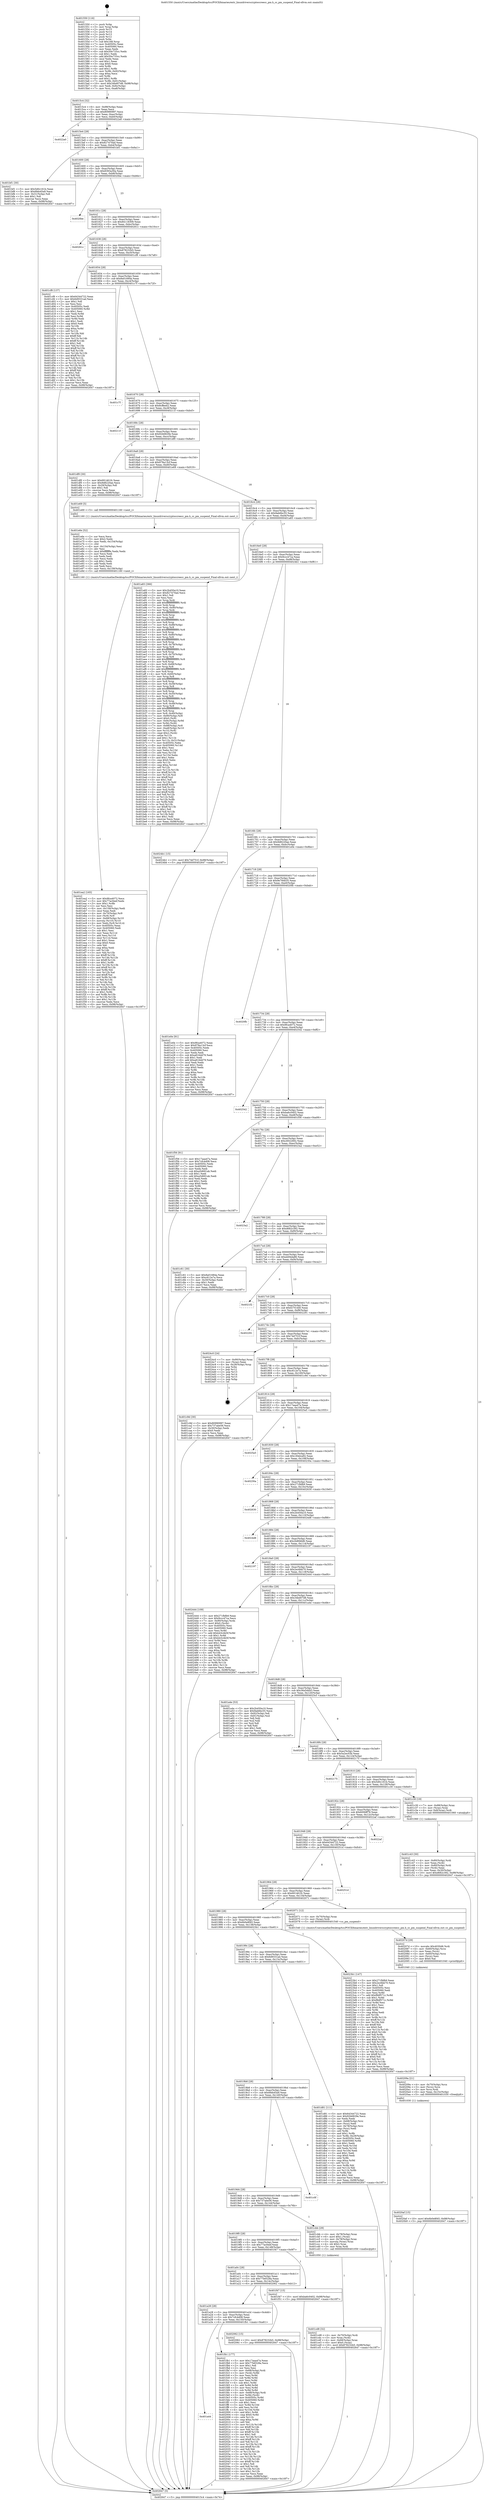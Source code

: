 digraph "0x401550" {
  label = "0x401550 (/mnt/c/Users/mathe/Desktop/tcc/POCII/binaries/extr_linuxdriverscryptoccreecc_pm.h_cc_pm_suspend_Final-ollvm.out::main(0))"
  labelloc = "t"
  node[shape=record]

  Entry [label="",width=0.3,height=0.3,shape=circle,fillcolor=black,style=filled]
  "0x4015c4" [label="{
     0x4015c4 [32]\l
     | [instrs]\l
     &nbsp;&nbsp;0x4015c4 \<+6\>: mov -0x98(%rbp),%eax\l
     &nbsp;&nbsp;0x4015ca \<+2\>: mov %eax,%ecx\l
     &nbsp;&nbsp;0x4015cc \<+6\>: sub $0x80990997,%ecx\l
     &nbsp;&nbsp;0x4015d2 \<+6\>: mov %eax,-0xac(%rbp)\l
     &nbsp;&nbsp;0x4015d8 \<+6\>: mov %ecx,-0xb0(%rbp)\l
     &nbsp;&nbsp;0x4015de \<+6\>: je 00000000004022a0 \<main+0xd50\>\l
  }"]
  "0x4022a0" [label="{
     0x4022a0\l
  }", style=dashed]
  "0x4015e4" [label="{
     0x4015e4 [28]\l
     | [instrs]\l
     &nbsp;&nbsp;0x4015e4 \<+5\>: jmp 00000000004015e9 \<main+0x99\>\l
     &nbsp;&nbsp;0x4015e9 \<+6\>: mov -0xac(%rbp),%eax\l
     &nbsp;&nbsp;0x4015ef \<+5\>: sub $0x827470ad,%eax\l
     &nbsp;&nbsp;0x4015f4 \<+6\>: mov %eax,-0xb4(%rbp)\l
     &nbsp;&nbsp;0x4015fa \<+6\>: je 0000000000401bf1 \<main+0x6a1\>\l
  }"]
  Exit [label="",width=0.3,height=0.3,shape=circle,fillcolor=black,style=filled,peripheries=2]
  "0x401bf1" [label="{
     0x401bf1 [30]\l
     | [instrs]\l
     &nbsp;&nbsp;0x401bf1 \<+5\>: mov $0x5d0c161b,%eax\l
     &nbsp;&nbsp;0x401bf6 \<+5\>: mov $0x6feb45a9,%ecx\l
     &nbsp;&nbsp;0x401bfb \<+3\>: mov -0x31(%rbp),%dl\l
     &nbsp;&nbsp;0x401bfe \<+3\>: test $0x1,%dl\l
     &nbsp;&nbsp;0x401c01 \<+3\>: cmovne %ecx,%eax\l
     &nbsp;&nbsp;0x401c04 \<+6\>: mov %eax,-0x98(%rbp)\l
     &nbsp;&nbsp;0x401c0a \<+5\>: jmp 0000000000402647 \<main+0x10f7\>\l
  }"]
  "0x401600" [label="{
     0x401600 [28]\l
     | [instrs]\l
     &nbsp;&nbsp;0x401600 \<+5\>: jmp 0000000000401605 \<main+0xb5\>\l
     &nbsp;&nbsp;0x401605 \<+6\>: mov -0xac(%rbp),%eax\l
     &nbsp;&nbsp;0x40160b \<+5\>: sub $0x8393a30a,%eax\l
     &nbsp;&nbsp;0x401610 \<+6\>: mov %eax,-0xb8(%rbp)\l
     &nbsp;&nbsp;0x401616 \<+6\>: je 00000000004020be \<main+0xb6e\>\l
  }"]
  "0x4020af" [label="{
     0x4020af [15]\l
     | [instrs]\l
     &nbsp;&nbsp;0x4020af \<+10\>: movl $0x6b0e8f45,-0x98(%rbp)\l
     &nbsp;&nbsp;0x4020b9 \<+5\>: jmp 0000000000402647 \<main+0x10f7\>\l
  }"]
  "0x4020be" [label="{
     0x4020be\l
  }", style=dashed]
  "0x40161c" [label="{
     0x40161c [28]\l
     | [instrs]\l
     &nbsp;&nbsp;0x40161c \<+5\>: jmp 0000000000401621 \<main+0xd1\>\l
     &nbsp;&nbsp;0x401621 \<+6\>: mov -0xac(%rbp),%eax\l
     &nbsp;&nbsp;0x401627 \<+5\>: sub $0x84118309,%eax\l
     &nbsp;&nbsp;0x40162c \<+6\>: mov %eax,-0xbc(%rbp)\l
     &nbsp;&nbsp;0x401632 \<+6\>: je 000000000040261c \<main+0x10cc\>\l
  }"]
  "0x40209a" [label="{
     0x40209a [21]\l
     | [instrs]\l
     &nbsp;&nbsp;0x40209a \<+4\>: mov -0x70(%rbp),%rcx\l
     &nbsp;&nbsp;0x40209e \<+3\>: mov (%rcx),%rcx\l
     &nbsp;&nbsp;0x4020a1 \<+3\>: mov %rcx,%rdi\l
     &nbsp;&nbsp;0x4020a4 \<+6\>: mov %eax,-0x15c(%rbp)\l
     &nbsp;&nbsp;0x4020aa \<+5\>: call 0000000000401030 \<free@plt\>\l
     | [calls]\l
     &nbsp;&nbsp;0x401030 \{1\} (unknown)\l
  }"]
  "0x40261c" [label="{
     0x40261c\l
  }", style=dashed]
  "0x401638" [label="{
     0x401638 [28]\l
     | [instrs]\l
     &nbsp;&nbsp;0x401638 \<+5\>: jmp 000000000040163d \<main+0xed\>\l
     &nbsp;&nbsp;0x40163d \<+6\>: mov -0xac(%rbp),%eax\l
     &nbsp;&nbsp;0x401643 \<+5\>: sub $0x878232b5,%eax\l
     &nbsp;&nbsp;0x401648 \<+6\>: mov %eax,-0xc0(%rbp)\l
     &nbsp;&nbsp;0x40164e \<+6\>: je 0000000000401cf8 \<main+0x7a8\>\l
  }"]
  "0x40207d" [label="{
     0x40207d [29]\l
     | [instrs]\l
     &nbsp;&nbsp;0x40207d \<+10\>: movabs $0x4030d6,%rdi\l
     &nbsp;&nbsp;0x402087 \<+4\>: mov -0x60(%rbp),%rcx\l
     &nbsp;&nbsp;0x40208b \<+2\>: mov %eax,(%rcx)\l
     &nbsp;&nbsp;0x40208d \<+4\>: mov -0x60(%rbp),%rcx\l
     &nbsp;&nbsp;0x402091 \<+2\>: mov (%rcx),%esi\l
     &nbsp;&nbsp;0x402093 \<+2\>: mov $0x0,%al\l
     &nbsp;&nbsp;0x402095 \<+5\>: call 0000000000401040 \<printf@plt\>\l
     | [calls]\l
     &nbsp;&nbsp;0x401040 \{1\} (unknown)\l
  }"]
  "0x401cf8" [label="{
     0x401cf8 [137]\l
     | [instrs]\l
     &nbsp;&nbsp;0x401cf8 \<+5\>: mov $0x64344722,%eax\l
     &nbsp;&nbsp;0x401cfd \<+5\>: mov $0x6d9331ad,%ecx\l
     &nbsp;&nbsp;0x401d02 \<+2\>: mov $0x1,%dl\l
     &nbsp;&nbsp;0x401d04 \<+2\>: xor %esi,%esi\l
     &nbsp;&nbsp;0x401d06 \<+7\>: mov 0x40505c,%edi\l
     &nbsp;&nbsp;0x401d0d \<+8\>: mov 0x405060,%r8d\l
     &nbsp;&nbsp;0x401d15 \<+3\>: sub $0x1,%esi\l
     &nbsp;&nbsp;0x401d18 \<+3\>: mov %edi,%r9d\l
     &nbsp;&nbsp;0x401d1b \<+3\>: add %esi,%r9d\l
     &nbsp;&nbsp;0x401d1e \<+4\>: imul %r9d,%edi\l
     &nbsp;&nbsp;0x401d22 \<+3\>: and $0x1,%edi\l
     &nbsp;&nbsp;0x401d25 \<+3\>: cmp $0x0,%edi\l
     &nbsp;&nbsp;0x401d28 \<+4\>: sete %r10b\l
     &nbsp;&nbsp;0x401d2c \<+4\>: cmp $0xa,%r8d\l
     &nbsp;&nbsp;0x401d30 \<+4\>: setl %r11b\l
     &nbsp;&nbsp;0x401d34 \<+3\>: mov %r10b,%bl\l
     &nbsp;&nbsp;0x401d37 \<+3\>: xor $0xff,%bl\l
     &nbsp;&nbsp;0x401d3a \<+3\>: mov %r11b,%r14b\l
     &nbsp;&nbsp;0x401d3d \<+4\>: xor $0xff,%r14b\l
     &nbsp;&nbsp;0x401d41 \<+3\>: xor $0x1,%dl\l
     &nbsp;&nbsp;0x401d44 \<+3\>: mov %bl,%r15b\l
     &nbsp;&nbsp;0x401d47 \<+4\>: and $0xff,%r15b\l
     &nbsp;&nbsp;0x401d4b \<+3\>: and %dl,%r10b\l
     &nbsp;&nbsp;0x401d4e \<+3\>: mov %r14b,%r12b\l
     &nbsp;&nbsp;0x401d51 \<+4\>: and $0xff,%r12b\l
     &nbsp;&nbsp;0x401d55 \<+3\>: and %dl,%r11b\l
     &nbsp;&nbsp;0x401d58 \<+3\>: or %r10b,%r15b\l
     &nbsp;&nbsp;0x401d5b \<+3\>: or %r11b,%r12b\l
     &nbsp;&nbsp;0x401d5e \<+3\>: xor %r12b,%r15b\l
     &nbsp;&nbsp;0x401d61 \<+3\>: or %r14b,%bl\l
     &nbsp;&nbsp;0x401d64 \<+3\>: xor $0xff,%bl\l
     &nbsp;&nbsp;0x401d67 \<+3\>: or $0x1,%dl\l
     &nbsp;&nbsp;0x401d6a \<+2\>: and %dl,%bl\l
     &nbsp;&nbsp;0x401d6c \<+3\>: or %bl,%r15b\l
     &nbsp;&nbsp;0x401d6f \<+4\>: test $0x1,%r15b\l
     &nbsp;&nbsp;0x401d73 \<+3\>: cmovne %ecx,%eax\l
     &nbsp;&nbsp;0x401d76 \<+6\>: mov %eax,-0x98(%rbp)\l
     &nbsp;&nbsp;0x401d7c \<+5\>: jmp 0000000000402647 \<main+0x10f7\>\l
  }"]
  "0x401654" [label="{
     0x401654 [28]\l
     | [instrs]\l
     &nbsp;&nbsp;0x401654 \<+5\>: jmp 0000000000401659 \<main+0x109\>\l
     &nbsp;&nbsp;0x401659 \<+6\>: mov -0xac(%rbp),%eax\l
     &nbsp;&nbsp;0x40165f \<+5\>: sub $0x8a01684a,%eax\l
     &nbsp;&nbsp;0x401664 \<+6\>: mov %eax,-0xc4(%rbp)\l
     &nbsp;&nbsp;0x40166a \<+6\>: je 0000000000401c7f \<main+0x72f\>\l
  }"]
  "0x401a44" [label="{
     0x401a44\l
  }", style=dashed]
  "0x401c7f" [label="{
     0x401c7f\l
  }", style=dashed]
  "0x401670" [label="{
     0x401670 [28]\l
     | [instrs]\l
     &nbsp;&nbsp;0x401670 \<+5\>: jmp 0000000000401675 \<main+0x125\>\l
     &nbsp;&nbsp;0x401675 \<+6\>: mov -0xac(%rbp),%eax\l
     &nbsp;&nbsp;0x40167b \<+5\>: sub $0x8cffeeb2,%eax\l
     &nbsp;&nbsp;0x401680 \<+6\>: mov %eax,-0xc8(%rbp)\l
     &nbsp;&nbsp;0x401686 \<+6\>: je 000000000040211f \<main+0xbcf\>\l
  }"]
  "0x401fb1" [label="{
     0x401fb1 [177]\l
     | [instrs]\l
     &nbsp;&nbsp;0x401fb1 \<+5\>: mov $0x17aaa47a,%eax\l
     &nbsp;&nbsp;0x401fb6 \<+5\>: mov $0x77b6528a,%ecx\l
     &nbsp;&nbsp;0x401fbb \<+2\>: mov $0x1,%dl\l
     &nbsp;&nbsp;0x401fbd \<+2\>: xor %esi,%esi\l
     &nbsp;&nbsp;0x401fbf \<+4\>: mov -0x68(%rbp),%rdi\l
     &nbsp;&nbsp;0x401fc3 \<+3\>: mov (%rdi),%r8d\l
     &nbsp;&nbsp;0x401fc6 \<+3\>: mov %esi,%r9d\l
     &nbsp;&nbsp;0x401fc9 \<+3\>: sub %r8d,%r9d\l
     &nbsp;&nbsp;0x401fcc \<+3\>: mov %esi,%r8d\l
     &nbsp;&nbsp;0x401fcf \<+4\>: sub $0x1,%r8d\l
     &nbsp;&nbsp;0x401fd3 \<+3\>: add %r8d,%r9d\l
     &nbsp;&nbsp;0x401fd6 \<+3\>: mov %esi,%r8d\l
     &nbsp;&nbsp;0x401fd9 \<+3\>: sub %r9d,%r8d\l
     &nbsp;&nbsp;0x401fdc \<+4\>: mov -0x68(%rbp),%rdi\l
     &nbsp;&nbsp;0x401fe0 \<+3\>: mov %r8d,(%rdi)\l
     &nbsp;&nbsp;0x401fe3 \<+8\>: mov 0x40505c,%r8d\l
     &nbsp;&nbsp;0x401feb \<+8\>: mov 0x405060,%r9d\l
     &nbsp;&nbsp;0x401ff3 \<+3\>: sub $0x1,%esi\l
     &nbsp;&nbsp;0x401ff6 \<+3\>: mov %r8d,%r10d\l
     &nbsp;&nbsp;0x401ff9 \<+3\>: add %esi,%r10d\l
     &nbsp;&nbsp;0x401ffc \<+4\>: imul %r10d,%r8d\l
     &nbsp;&nbsp;0x402000 \<+4\>: and $0x1,%r8d\l
     &nbsp;&nbsp;0x402004 \<+4\>: cmp $0x0,%r8d\l
     &nbsp;&nbsp;0x402008 \<+4\>: sete %r11b\l
     &nbsp;&nbsp;0x40200c \<+4\>: cmp $0xa,%r9d\l
     &nbsp;&nbsp;0x402010 \<+3\>: setl %bl\l
     &nbsp;&nbsp;0x402013 \<+3\>: mov %r11b,%r14b\l
     &nbsp;&nbsp;0x402016 \<+4\>: xor $0xff,%r14b\l
     &nbsp;&nbsp;0x40201a \<+3\>: mov %bl,%r15b\l
     &nbsp;&nbsp;0x40201d \<+4\>: xor $0xff,%r15b\l
     &nbsp;&nbsp;0x402021 \<+3\>: xor $0x1,%dl\l
     &nbsp;&nbsp;0x402024 \<+3\>: mov %r14b,%r12b\l
     &nbsp;&nbsp;0x402027 \<+4\>: and $0xff,%r12b\l
     &nbsp;&nbsp;0x40202b \<+3\>: and %dl,%r11b\l
     &nbsp;&nbsp;0x40202e \<+3\>: mov %r15b,%r13b\l
     &nbsp;&nbsp;0x402031 \<+4\>: and $0xff,%r13b\l
     &nbsp;&nbsp;0x402035 \<+2\>: and %dl,%bl\l
     &nbsp;&nbsp;0x402037 \<+3\>: or %r11b,%r12b\l
     &nbsp;&nbsp;0x40203a \<+3\>: or %bl,%r13b\l
     &nbsp;&nbsp;0x40203d \<+3\>: xor %r13b,%r12b\l
     &nbsp;&nbsp;0x402040 \<+3\>: or %r15b,%r14b\l
     &nbsp;&nbsp;0x402043 \<+4\>: xor $0xff,%r14b\l
     &nbsp;&nbsp;0x402047 \<+3\>: or $0x1,%dl\l
     &nbsp;&nbsp;0x40204a \<+3\>: and %dl,%r14b\l
     &nbsp;&nbsp;0x40204d \<+3\>: or %r14b,%r12b\l
     &nbsp;&nbsp;0x402050 \<+4\>: test $0x1,%r12b\l
     &nbsp;&nbsp;0x402054 \<+3\>: cmovne %ecx,%eax\l
     &nbsp;&nbsp;0x402057 \<+6\>: mov %eax,-0x98(%rbp)\l
     &nbsp;&nbsp;0x40205d \<+5\>: jmp 0000000000402647 \<main+0x10f7\>\l
  }"]
  "0x40211f" [label="{
     0x40211f\l
  }", style=dashed]
  "0x40168c" [label="{
     0x40168c [28]\l
     | [instrs]\l
     &nbsp;&nbsp;0x40168c \<+5\>: jmp 0000000000401691 \<main+0x141\>\l
     &nbsp;&nbsp;0x401691 \<+6\>: mov -0xac(%rbp),%eax\l
     &nbsp;&nbsp;0x401697 \<+5\>: sub $0x92b6829e,%eax\l
     &nbsp;&nbsp;0x40169c \<+6\>: mov %eax,-0xcc(%rbp)\l
     &nbsp;&nbsp;0x4016a2 \<+6\>: je 0000000000401df0 \<main+0x8a0\>\l
  }"]
  "0x401a28" [label="{
     0x401a28 [28]\l
     | [instrs]\l
     &nbsp;&nbsp;0x401a28 \<+5\>: jmp 0000000000401a2d \<main+0x4dd\>\l
     &nbsp;&nbsp;0x401a2d \<+6\>: mov -0xac(%rbp),%eax\l
     &nbsp;&nbsp;0x401a33 \<+5\>: sub $0x7cfc4d08,%eax\l
     &nbsp;&nbsp;0x401a38 \<+6\>: mov %eax,-0x150(%rbp)\l
     &nbsp;&nbsp;0x401a3e \<+6\>: je 0000000000401fb1 \<main+0xa61\>\l
  }"]
  "0x401df0" [label="{
     0x401df0 [30]\l
     | [instrs]\l
     &nbsp;&nbsp;0x401df0 \<+5\>: mov $0x691461fc,%eax\l
     &nbsp;&nbsp;0x401df5 \<+5\>: mov $0x9d8220ae,%ecx\l
     &nbsp;&nbsp;0x401dfa \<+3\>: mov -0x29(%rbp),%dl\l
     &nbsp;&nbsp;0x401dfd \<+3\>: test $0x1,%dl\l
     &nbsp;&nbsp;0x401e00 \<+3\>: cmovne %ecx,%eax\l
     &nbsp;&nbsp;0x401e03 \<+6\>: mov %eax,-0x98(%rbp)\l
     &nbsp;&nbsp;0x401e09 \<+5\>: jmp 0000000000402647 \<main+0x10f7\>\l
  }"]
  "0x4016a8" [label="{
     0x4016a8 [28]\l
     | [instrs]\l
     &nbsp;&nbsp;0x4016a8 \<+5\>: jmp 00000000004016ad \<main+0x15d\>\l
     &nbsp;&nbsp;0x4016ad \<+6\>: mov -0xac(%rbp),%eax\l
     &nbsp;&nbsp;0x4016b3 \<+5\>: sub $0x978a13cf,%eax\l
     &nbsp;&nbsp;0x4016b8 \<+6\>: mov %eax,-0xd0(%rbp)\l
     &nbsp;&nbsp;0x4016be \<+6\>: je 0000000000401e69 \<main+0x919\>\l
  }"]
  "0x402062" [label="{
     0x402062 [15]\l
     | [instrs]\l
     &nbsp;&nbsp;0x402062 \<+10\>: movl $0x878232b5,-0x98(%rbp)\l
     &nbsp;&nbsp;0x40206c \<+5\>: jmp 0000000000402647 \<main+0x10f7\>\l
  }"]
  "0x401e69" [label="{
     0x401e69 [5]\l
     | [instrs]\l
     &nbsp;&nbsp;0x401e69 \<+5\>: call 0000000000401160 \<next_i\>\l
     | [calls]\l
     &nbsp;&nbsp;0x401160 \{1\} (/mnt/c/Users/mathe/Desktop/tcc/POCII/binaries/extr_linuxdriverscryptoccreecc_pm.h_cc_pm_suspend_Final-ollvm.out::next_i)\l
  }"]
  "0x4016c4" [label="{
     0x4016c4 [28]\l
     | [instrs]\l
     &nbsp;&nbsp;0x4016c4 \<+5\>: jmp 00000000004016c9 \<main+0x179\>\l
     &nbsp;&nbsp;0x4016c9 \<+6\>: mov -0xac(%rbp),%eax\l
     &nbsp;&nbsp;0x4016cf \<+5\>: sub $0x9ab6bc55,%eax\l
     &nbsp;&nbsp;0x4016d4 \<+6\>: mov %eax,-0xd4(%rbp)\l
     &nbsp;&nbsp;0x4016da \<+6\>: je 0000000000401a83 \<main+0x533\>\l
  }"]
  "0x401a0c" [label="{
     0x401a0c [28]\l
     | [instrs]\l
     &nbsp;&nbsp;0x401a0c \<+5\>: jmp 0000000000401a11 \<main+0x4c1\>\l
     &nbsp;&nbsp;0x401a11 \<+6\>: mov -0xac(%rbp),%eax\l
     &nbsp;&nbsp;0x401a17 \<+5\>: sub $0x77b6528a,%eax\l
     &nbsp;&nbsp;0x401a1c \<+6\>: mov %eax,-0x14c(%rbp)\l
     &nbsp;&nbsp;0x401a22 \<+6\>: je 0000000000402062 \<main+0xb12\>\l
  }"]
  "0x401a83" [label="{
     0x401a83 [366]\l
     | [instrs]\l
     &nbsp;&nbsp;0x401a83 \<+5\>: mov $0x2b450a10,%eax\l
     &nbsp;&nbsp;0x401a88 \<+5\>: mov $0x827470ad,%ecx\l
     &nbsp;&nbsp;0x401a8d \<+2\>: mov $0x1,%dl\l
     &nbsp;&nbsp;0x401a8f \<+2\>: xor %esi,%esi\l
     &nbsp;&nbsp;0x401a91 \<+3\>: mov %rsp,%rdi\l
     &nbsp;&nbsp;0x401a94 \<+4\>: add $0xfffffffffffffff0,%rdi\l
     &nbsp;&nbsp;0x401a98 \<+3\>: mov %rdi,%rsp\l
     &nbsp;&nbsp;0x401a9b \<+7\>: mov %rdi,-0x90(%rbp)\l
     &nbsp;&nbsp;0x401aa2 \<+3\>: mov %rsp,%rdi\l
     &nbsp;&nbsp;0x401aa5 \<+4\>: add $0xfffffffffffffff0,%rdi\l
     &nbsp;&nbsp;0x401aa9 \<+3\>: mov %rdi,%rsp\l
     &nbsp;&nbsp;0x401aac \<+3\>: mov %rsp,%r8\l
     &nbsp;&nbsp;0x401aaf \<+4\>: add $0xfffffffffffffff0,%r8\l
     &nbsp;&nbsp;0x401ab3 \<+3\>: mov %r8,%rsp\l
     &nbsp;&nbsp;0x401ab6 \<+7\>: mov %r8,-0x88(%rbp)\l
     &nbsp;&nbsp;0x401abd \<+3\>: mov %rsp,%r8\l
     &nbsp;&nbsp;0x401ac0 \<+4\>: add $0xfffffffffffffff0,%r8\l
     &nbsp;&nbsp;0x401ac4 \<+3\>: mov %r8,%rsp\l
     &nbsp;&nbsp;0x401ac7 \<+4\>: mov %r8,-0x80(%rbp)\l
     &nbsp;&nbsp;0x401acb \<+3\>: mov %rsp,%r8\l
     &nbsp;&nbsp;0x401ace \<+4\>: add $0xfffffffffffffff0,%r8\l
     &nbsp;&nbsp;0x401ad2 \<+3\>: mov %r8,%rsp\l
     &nbsp;&nbsp;0x401ad5 \<+4\>: mov %r8,-0x78(%rbp)\l
     &nbsp;&nbsp;0x401ad9 \<+3\>: mov %rsp,%r8\l
     &nbsp;&nbsp;0x401adc \<+4\>: add $0xfffffffffffffff0,%r8\l
     &nbsp;&nbsp;0x401ae0 \<+3\>: mov %r8,%rsp\l
     &nbsp;&nbsp;0x401ae3 \<+4\>: mov %r8,-0x70(%rbp)\l
     &nbsp;&nbsp;0x401ae7 \<+3\>: mov %rsp,%r8\l
     &nbsp;&nbsp;0x401aea \<+4\>: add $0xfffffffffffffff0,%r8\l
     &nbsp;&nbsp;0x401aee \<+3\>: mov %r8,%rsp\l
     &nbsp;&nbsp;0x401af1 \<+4\>: mov %r8,-0x68(%rbp)\l
     &nbsp;&nbsp;0x401af5 \<+3\>: mov %rsp,%r8\l
     &nbsp;&nbsp;0x401af8 \<+4\>: add $0xfffffffffffffff0,%r8\l
     &nbsp;&nbsp;0x401afc \<+3\>: mov %r8,%rsp\l
     &nbsp;&nbsp;0x401aff \<+4\>: mov %r8,-0x60(%rbp)\l
     &nbsp;&nbsp;0x401b03 \<+3\>: mov %rsp,%r8\l
     &nbsp;&nbsp;0x401b06 \<+4\>: add $0xfffffffffffffff0,%r8\l
     &nbsp;&nbsp;0x401b0a \<+3\>: mov %r8,%rsp\l
     &nbsp;&nbsp;0x401b0d \<+4\>: mov %r8,-0x58(%rbp)\l
     &nbsp;&nbsp;0x401b11 \<+3\>: mov %rsp,%r8\l
     &nbsp;&nbsp;0x401b14 \<+4\>: add $0xfffffffffffffff0,%r8\l
     &nbsp;&nbsp;0x401b18 \<+3\>: mov %r8,%rsp\l
     &nbsp;&nbsp;0x401b1b \<+4\>: mov %r8,-0x50(%rbp)\l
     &nbsp;&nbsp;0x401b1f \<+3\>: mov %rsp,%r8\l
     &nbsp;&nbsp;0x401b22 \<+4\>: add $0xfffffffffffffff0,%r8\l
     &nbsp;&nbsp;0x401b26 \<+3\>: mov %r8,%rsp\l
     &nbsp;&nbsp;0x401b29 \<+4\>: mov %r8,-0x48(%rbp)\l
     &nbsp;&nbsp;0x401b2d \<+3\>: mov %rsp,%r8\l
     &nbsp;&nbsp;0x401b30 \<+4\>: add $0xfffffffffffffff0,%r8\l
     &nbsp;&nbsp;0x401b34 \<+3\>: mov %r8,%rsp\l
     &nbsp;&nbsp;0x401b37 \<+4\>: mov %r8,-0x40(%rbp)\l
     &nbsp;&nbsp;0x401b3b \<+7\>: mov -0x90(%rbp),%r8\l
     &nbsp;&nbsp;0x401b42 \<+7\>: movl $0x0,(%r8)\l
     &nbsp;&nbsp;0x401b49 \<+7\>: mov -0x9c(%rbp),%r9d\l
     &nbsp;&nbsp;0x401b50 \<+3\>: mov %r9d,(%rdi)\l
     &nbsp;&nbsp;0x401b53 \<+7\>: mov -0x88(%rbp),%r8\l
     &nbsp;&nbsp;0x401b5a \<+7\>: mov -0xa8(%rbp),%r10\l
     &nbsp;&nbsp;0x401b61 \<+3\>: mov %r10,(%r8)\l
     &nbsp;&nbsp;0x401b64 \<+3\>: cmpl $0x2,(%rdi)\l
     &nbsp;&nbsp;0x401b67 \<+4\>: setne %r11b\l
     &nbsp;&nbsp;0x401b6b \<+4\>: and $0x1,%r11b\l
     &nbsp;&nbsp;0x401b6f \<+4\>: mov %r11b,-0x31(%rbp)\l
     &nbsp;&nbsp;0x401b73 \<+7\>: mov 0x40505c,%ebx\l
     &nbsp;&nbsp;0x401b7a \<+8\>: mov 0x405060,%r14d\l
     &nbsp;&nbsp;0x401b82 \<+3\>: sub $0x1,%esi\l
     &nbsp;&nbsp;0x401b85 \<+3\>: mov %ebx,%r15d\l
     &nbsp;&nbsp;0x401b88 \<+3\>: add %esi,%r15d\l
     &nbsp;&nbsp;0x401b8b \<+4\>: imul %r15d,%ebx\l
     &nbsp;&nbsp;0x401b8f \<+3\>: and $0x1,%ebx\l
     &nbsp;&nbsp;0x401b92 \<+3\>: cmp $0x0,%ebx\l
     &nbsp;&nbsp;0x401b95 \<+4\>: sete %r11b\l
     &nbsp;&nbsp;0x401b99 \<+4\>: cmp $0xa,%r14d\l
     &nbsp;&nbsp;0x401b9d \<+4\>: setl %r12b\l
     &nbsp;&nbsp;0x401ba1 \<+3\>: mov %r11b,%r13b\l
     &nbsp;&nbsp;0x401ba4 \<+4\>: xor $0xff,%r13b\l
     &nbsp;&nbsp;0x401ba8 \<+3\>: mov %r12b,%sil\l
     &nbsp;&nbsp;0x401bab \<+4\>: xor $0xff,%sil\l
     &nbsp;&nbsp;0x401baf \<+3\>: xor $0x1,%dl\l
     &nbsp;&nbsp;0x401bb2 \<+3\>: mov %r13b,%dil\l
     &nbsp;&nbsp;0x401bb5 \<+4\>: and $0xff,%dil\l
     &nbsp;&nbsp;0x401bb9 \<+3\>: and %dl,%r11b\l
     &nbsp;&nbsp;0x401bbc \<+3\>: mov %sil,%r8b\l
     &nbsp;&nbsp;0x401bbf \<+4\>: and $0xff,%r8b\l
     &nbsp;&nbsp;0x401bc3 \<+3\>: and %dl,%r12b\l
     &nbsp;&nbsp;0x401bc6 \<+3\>: or %r11b,%dil\l
     &nbsp;&nbsp;0x401bc9 \<+3\>: or %r12b,%r8b\l
     &nbsp;&nbsp;0x401bcc \<+3\>: xor %r8b,%dil\l
     &nbsp;&nbsp;0x401bcf \<+3\>: or %sil,%r13b\l
     &nbsp;&nbsp;0x401bd2 \<+4\>: xor $0xff,%r13b\l
     &nbsp;&nbsp;0x401bd6 \<+3\>: or $0x1,%dl\l
     &nbsp;&nbsp;0x401bd9 \<+3\>: and %dl,%r13b\l
     &nbsp;&nbsp;0x401bdc \<+3\>: or %r13b,%dil\l
     &nbsp;&nbsp;0x401bdf \<+4\>: test $0x1,%dil\l
     &nbsp;&nbsp;0x401be3 \<+3\>: cmovne %ecx,%eax\l
     &nbsp;&nbsp;0x401be6 \<+6\>: mov %eax,-0x98(%rbp)\l
     &nbsp;&nbsp;0x401bec \<+5\>: jmp 0000000000402647 \<main+0x10f7\>\l
  }"]
  "0x4016e0" [label="{
     0x4016e0 [28]\l
     | [instrs]\l
     &nbsp;&nbsp;0x4016e0 \<+5\>: jmp 00000000004016e5 \<main+0x195\>\l
     &nbsp;&nbsp;0x4016e5 \<+6\>: mov -0xac(%rbp),%eax\l
     &nbsp;&nbsp;0x4016eb \<+5\>: sub $0x9ccc47ca,%eax\l
     &nbsp;&nbsp;0x4016f0 \<+6\>: mov %eax,-0xd8(%rbp)\l
     &nbsp;&nbsp;0x4016f6 \<+6\>: je 00000000004024b1 \<main+0xf61\>\l
  }"]
  "0x401f47" [label="{
     0x401f47 [15]\l
     | [instrs]\l
     &nbsp;&nbsp;0x401f47 \<+10\>: movl $0xba6c0402,-0x98(%rbp)\l
     &nbsp;&nbsp;0x401f51 \<+5\>: jmp 0000000000402647 \<main+0x10f7\>\l
  }"]
  "0x4024b1" [label="{
     0x4024b1 [15]\l
     | [instrs]\l
     &nbsp;&nbsp;0x4024b1 \<+10\>: movl $0x74d751f,-0x98(%rbp)\l
     &nbsp;&nbsp;0x4024bb \<+5\>: jmp 0000000000402647 \<main+0x10f7\>\l
  }"]
  "0x4016fc" [label="{
     0x4016fc [28]\l
     | [instrs]\l
     &nbsp;&nbsp;0x4016fc \<+5\>: jmp 0000000000401701 \<main+0x1b1\>\l
     &nbsp;&nbsp;0x401701 \<+6\>: mov -0xac(%rbp),%eax\l
     &nbsp;&nbsp;0x401707 \<+5\>: sub $0x9d8220ae,%eax\l
     &nbsp;&nbsp;0x40170c \<+6\>: mov %eax,-0xdc(%rbp)\l
     &nbsp;&nbsp;0x401712 \<+6\>: je 0000000000401e0e \<main+0x8be\>\l
  }"]
  "0x401ea2" [label="{
     0x401ea2 [165]\l
     | [instrs]\l
     &nbsp;&nbsp;0x401ea2 \<+5\>: mov $0x9fca4072,%ecx\l
     &nbsp;&nbsp;0x401ea7 \<+5\>: mov $0x77ac0eef,%edx\l
     &nbsp;&nbsp;0x401eac \<+3\>: mov $0x1,%r8b\l
     &nbsp;&nbsp;0x401eaf \<+2\>: xor %esi,%esi\l
     &nbsp;&nbsp;0x401eb1 \<+6\>: mov -0x158(%rbp),%edi\l
     &nbsp;&nbsp;0x401eb7 \<+3\>: imul %eax,%edi\l
     &nbsp;&nbsp;0x401eba \<+4\>: mov -0x70(%rbp),%r9\l
     &nbsp;&nbsp;0x401ebe \<+3\>: mov (%r9),%r9\l
     &nbsp;&nbsp;0x401ec1 \<+4\>: mov -0x68(%rbp),%r10\l
     &nbsp;&nbsp;0x401ec5 \<+3\>: movslq (%r10),%r10\l
     &nbsp;&nbsp;0x401ec8 \<+4\>: mov %edi,(%r9,%r10,4)\l
     &nbsp;&nbsp;0x401ecc \<+7\>: mov 0x40505c,%eax\l
     &nbsp;&nbsp;0x401ed3 \<+7\>: mov 0x405060,%edi\l
     &nbsp;&nbsp;0x401eda \<+3\>: sub $0x1,%esi\l
     &nbsp;&nbsp;0x401edd \<+3\>: mov %eax,%r11d\l
     &nbsp;&nbsp;0x401ee0 \<+3\>: add %esi,%r11d\l
     &nbsp;&nbsp;0x401ee3 \<+4\>: imul %r11d,%eax\l
     &nbsp;&nbsp;0x401ee7 \<+3\>: and $0x1,%eax\l
     &nbsp;&nbsp;0x401eea \<+3\>: cmp $0x0,%eax\l
     &nbsp;&nbsp;0x401eed \<+3\>: sete %bl\l
     &nbsp;&nbsp;0x401ef0 \<+3\>: cmp $0xa,%edi\l
     &nbsp;&nbsp;0x401ef3 \<+4\>: setl %r14b\l
     &nbsp;&nbsp;0x401ef7 \<+3\>: mov %bl,%r15b\l
     &nbsp;&nbsp;0x401efa \<+4\>: xor $0xff,%r15b\l
     &nbsp;&nbsp;0x401efe \<+3\>: mov %r14b,%r12b\l
     &nbsp;&nbsp;0x401f01 \<+4\>: xor $0xff,%r12b\l
     &nbsp;&nbsp;0x401f05 \<+4\>: xor $0x1,%r8b\l
     &nbsp;&nbsp;0x401f09 \<+3\>: mov %r15b,%r13b\l
     &nbsp;&nbsp;0x401f0c \<+4\>: and $0xff,%r13b\l
     &nbsp;&nbsp;0x401f10 \<+3\>: and %r8b,%bl\l
     &nbsp;&nbsp;0x401f13 \<+3\>: mov %r12b,%al\l
     &nbsp;&nbsp;0x401f16 \<+2\>: and $0xff,%al\l
     &nbsp;&nbsp;0x401f18 \<+3\>: and %r8b,%r14b\l
     &nbsp;&nbsp;0x401f1b \<+3\>: or %bl,%r13b\l
     &nbsp;&nbsp;0x401f1e \<+3\>: or %r14b,%al\l
     &nbsp;&nbsp;0x401f21 \<+3\>: xor %al,%r13b\l
     &nbsp;&nbsp;0x401f24 \<+3\>: or %r12b,%r15b\l
     &nbsp;&nbsp;0x401f27 \<+4\>: xor $0xff,%r15b\l
     &nbsp;&nbsp;0x401f2b \<+4\>: or $0x1,%r8b\l
     &nbsp;&nbsp;0x401f2f \<+3\>: and %r8b,%r15b\l
     &nbsp;&nbsp;0x401f32 \<+3\>: or %r15b,%r13b\l
     &nbsp;&nbsp;0x401f35 \<+4\>: test $0x1,%r13b\l
     &nbsp;&nbsp;0x401f39 \<+3\>: cmovne %edx,%ecx\l
     &nbsp;&nbsp;0x401f3c \<+6\>: mov %ecx,-0x98(%rbp)\l
     &nbsp;&nbsp;0x401f42 \<+5\>: jmp 0000000000402647 \<main+0x10f7\>\l
  }"]
  "0x401e0e" [label="{
     0x401e0e [91]\l
     | [instrs]\l
     &nbsp;&nbsp;0x401e0e \<+5\>: mov $0x9fca4072,%eax\l
     &nbsp;&nbsp;0x401e13 \<+5\>: mov $0x978a13cf,%ecx\l
     &nbsp;&nbsp;0x401e18 \<+7\>: mov 0x40505c,%edx\l
     &nbsp;&nbsp;0x401e1f \<+7\>: mov 0x405060,%esi\l
     &nbsp;&nbsp;0x401e26 \<+2\>: mov %edx,%edi\l
     &nbsp;&nbsp;0x401e28 \<+6\>: sub $0xa816dd79,%edi\l
     &nbsp;&nbsp;0x401e2e \<+3\>: sub $0x1,%edi\l
     &nbsp;&nbsp;0x401e31 \<+6\>: add $0xa816dd79,%edi\l
     &nbsp;&nbsp;0x401e37 \<+3\>: imul %edi,%edx\l
     &nbsp;&nbsp;0x401e3a \<+3\>: and $0x1,%edx\l
     &nbsp;&nbsp;0x401e3d \<+3\>: cmp $0x0,%edx\l
     &nbsp;&nbsp;0x401e40 \<+4\>: sete %r8b\l
     &nbsp;&nbsp;0x401e44 \<+3\>: cmp $0xa,%esi\l
     &nbsp;&nbsp;0x401e47 \<+4\>: setl %r9b\l
     &nbsp;&nbsp;0x401e4b \<+3\>: mov %r8b,%r10b\l
     &nbsp;&nbsp;0x401e4e \<+3\>: and %r9b,%r10b\l
     &nbsp;&nbsp;0x401e51 \<+3\>: xor %r9b,%r8b\l
     &nbsp;&nbsp;0x401e54 \<+3\>: or %r8b,%r10b\l
     &nbsp;&nbsp;0x401e57 \<+4\>: test $0x1,%r10b\l
     &nbsp;&nbsp;0x401e5b \<+3\>: cmovne %ecx,%eax\l
     &nbsp;&nbsp;0x401e5e \<+6\>: mov %eax,-0x98(%rbp)\l
     &nbsp;&nbsp;0x401e64 \<+5\>: jmp 0000000000402647 \<main+0x10f7\>\l
  }"]
  "0x401718" [label="{
     0x401718 [28]\l
     | [instrs]\l
     &nbsp;&nbsp;0x401718 \<+5\>: jmp 000000000040171d \<main+0x1cd\>\l
     &nbsp;&nbsp;0x40171d \<+6\>: mov -0xac(%rbp),%eax\l
     &nbsp;&nbsp;0x401723 \<+5\>: sub $0x9e784b35,%eax\l
     &nbsp;&nbsp;0x401728 \<+6\>: mov %eax,-0xe0(%rbp)\l
     &nbsp;&nbsp;0x40172e \<+6\>: je 00000000004020fb \<main+0xbab\>\l
  }"]
  "0x401e6e" [label="{
     0x401e6e [52]\l
     | [instrs]\l
     &nbsp;&nbsp;0x401e6e \<+2\>: xor %ecx,%ecx\l
     &nbsp;&nbsp;0x401e70 \<+5\>: mov $0x2,%edx\l
     &nbsp;&nbsp;0x401e75 \<+6\>: mov %edx,-0x154(%rbp)\l
     &nbsp;&nbsp;0x401e7b \<+1\>: cltd\l
     &nbsp;&nbsp;0x401e7c \<+6\>: mov -0x154(%rbp),%esi\l
     &nbsp;&nbsp;0x401e82 \<+2\>: idiv %esi\l
     &nbsp;&nbsp;0x401e84 \<+6\>: imul $0xfffffffe,%edx,%edx\l
     &nbsp;&nbsp;0x401e8a \<+2\>: mov %ecx,%edi\l
     &nbsp;&nbsp;0x401e8c \<+2\>: sub %edx,%edi\l
     &nbsp;&nbsp;0x401e8e \<+2\>: mov %ecx,%edx\l
     &nbsp;&nbsp;0x401e90 \<+3\>: sub $0x1,%edx\l
     &nbsp;&nbsp;0x401e93 \<+2\>: add %edx,%edi\l
     &nbsp;&nbsp;0x401e95 \<+2\>: sub %edi,%ecx\l
     &nbsp;&nbsp;0x401e97 \<+6\>: mov %ecx,-0x158(%rbp)\l
     &nbsp;&nbsp;0x401e9d \<+5\>: call 0000000000401160 \<next_i\>\l
     | [calls]\l
     &nbsp;&nbsp;0x401160 \{1\} (/mnt/c/Users/mathe/Desktop/tcc/POCII/binaries/extr_linuxdriverscryptoccreecc_pm.h_cc_pm_suspend_Final-ollvm.out::next_i)\l
  }"]
  "0x4020fb" [label="{
     0x4020fb\l
  }", style=dashed]
  "0x401734" [label="{
     0x401734 [28]\l
     | [instrs]\l
     &nbsp;&nbsp;0x401734 \<+5\>: jmp 0000000000401739 \<main+0x1e9\>\l
     &nbsp;&nbsp;0x401739 \<+6\>: mov -0xac(%rbp),%eax\l
     &nbsp;&nbsp;0x40173f \<+5\>: sub $0x9fca4072,%eax\l
     &nbsp;&nbsp;0x401744 \<+6\>: mov %eax,-0xe4(%rbp)\l
     &nbsp;&nbsp;0x40174a \<+6\>: je 0000000000402542 \<main+0xff2\>\l
  }"]
  "0x401cd8" [label="{
     0x401cd8 [32]\l
     | [instrs]\l
     &nbsp;&nbsp;0x401cd8 \<+4\>: mov -0x70(%rbp),%rdi\l
     &nbsp;&nbsp;0x401cdc \<+3\>: mov %rax,(%rdi)\l
     &nbsp;&nbsp;0x401cdf \<+4\>: mov -0x68(%rbp),%rax\l
     &nbsp;&nbsp;0x401ce3 \<+6\>: movl $0x0,(%rax)\l
     &nbsp;&nbsp;0x401ce9 \<+10\>: movl $0x878232b5,-0x98(%rbp)\l
     &nbsp;&nbsp;0x401cf3 \<+5\>: jmp 0000000000402647 \<main+0x10f7\>\l
  }"]
  "0x402542" [label="{
     0x402542\l
  }", style=dashed]
  "0x401750" [label="{
     0x401750 [28]\l
     | [instrs]\l
     &nbsp;&nbsp;0x401750 \<+5\>: jmp 0000000000401755 \<main+0x205\>\l
     &nbsp;&nbsp;0x401755 \<+6\>: mov -0xac(%rbp),%eax\l
     &nbsp;&nbsp;0x40175b \<+5\>: sub $0xba6c0402,%eax\l
     &nbsp;&nbsp;0x401760 \<+6\>: mov %eax,-0xe8(%rbp)\l
     &nbsp;&nbsp;0x401766 \<+6\>: je 0000000000401f56 \<main+0xa06\>\l
  }"]
  "0x4019f0" [label="{
     0x4019f0 [28]\l
     | [instrs]\l
     &nbsp;&nbsp;0x4019f0 \<+5\>: jmp 00000000004019f5 \<main+0x4a5\>\l
     &nbsp;&nbsp;0x4019f5 \<+6\>: mov -0xac(%rbp),%eax\l
     &nbsp;&nbsp;0x4019fb \<+5\>: sub $0x77ac0eef,%eax\l
     &nbsp;&nbsp;0x401a00 \<+6\>: mov %eax,-0x148(%rbp)\l
     &nbsp;&nbsp;0x401a06 \<+6\>: je 0000000000401f47 \<main+0x9f7\>\l
  }"]
  "0x401f56" [label="{
     0x401f56 [91]\l
     | [instrs]\l
     &nbsp;&nbsp;0x401f56 \<+5\>: mov $0x17aaa47a,%eax\l
     &nbsp;&nbsp;0x401f5b \<+5\>: mov $0x7cfc4d08,%ecx\l
     &nbsp;&nbsp;0x401f60 \<+7\>: mov 0x40505c,%edx\l
     &nbsp;&nbsp;0x401f67 \<+7\>: mov 0x405060,%esi\l
     &nbsp;&nbsp;0x401f6e \<+2\>: mov %edx,%edi\l
     &nbsp;&nbsp;0x401f70 \<+6\>: sub $0xa5d691ab,%edi\l
     &nbsp;&nbsp;0x401f76 \<+3\>: sub $0x1,%edi\l
     &nbsp;&nbsp;0x401f79 \<+6\>: add $0xa5d691ab,%edi\l
     &nbsp;&nbsp;0x401f7f \<+3\>: imul %edi,%edx\l
     &nbsp;&nbsp;0x401f82 \<+3\>: and $0x1,%edx\l
     &nbsp;&nbsp;0x401f85 \<+3\>: cmp $0x0,%edx\l
     &nbsp;&nbsp;0x401f88 \<+4\>: sete %r8b\l
     &nbsp;&nbsp;0x401f8c \<+3\>: cmp $0xa,%esi\l
     &nbsp;&nbsp;0x401f8f \<+4\>: setl %r9b\l
     &nbsp;&nbsp;0x401f93 \<+3\>: mov %r8b,%r10b\l
     &nbsp;&nbsp;0x401f96 \<+3\>: and %r9b,%r10b\l
     &nbsp;&nbsp;0x401f99 \<+3\>: xor %r9b,%r8b\l
     &nbsp;&nbsp;0x401f9c \<+3\>: or %r8b,%r10b\l
     &nbsp;&nbsp;0x401f9f \<+4\>: test $0x1,%r10b\l
     &nbsp;&nbsp;0x401fa3 \<+3\>: cmovne %ecx,%eax\l
     &nbsp;&nbsp;0x401fa6 \<+6\>: mov %eax,-0x98(%rbp)\l
     &nbsp;&nbsp;0x401fac \<+5\>: jmp 0000000000402647 \<main+0x10f7\>\l
  }"]
  "0x40176c" [label="{
     0x40176c [28]\l
     | [instrs]\l
     &nbsp;&nbsp;0x40176c \<+5\>: jmp 0000000000401771 \<main+0x221\>\l
     &nbsp;&nbsp;0x401771 \<+6\>: mov -0xac(%rbp),%eax\l
     &nbsp;&nbsp;0x401777 \<+5\>: sub $0xc602260c,%eax\l
     &nbsp;&nbsp;0x40177c \<+6\>: mov %eax,-0xec(%rbp)\l
     &nbsp;&nbsp;0x401782 \<+6\>: je 00000000004023a2 \<main+0xe52\>\l
  }"]
  "0x401cbb" [label="{
     0x401cbb [29]\l
     | [instrs]\l
     &nbsp;&nbsp;0x401cbb \<+4\>: mov -0x78(%rbp),%rax\l
     &nbsp;&nbsp;0x401cbf \<+6\>: movl $0x1,(%rax)\l
     &nbsp;&nbsp;0x401cc5 \<+4\>: mov -0x78(%rbp),%rax\l
     &nbsp;&nbsp;0x401cc9 \<+3\>: movslq (%rax),%rax\l
     &nbsp;&nbsp;0x401ccc \<+4\>: shl $0x2,%rax\l
     &nbsp;&nbsp;0x401cd0 \<+3\>: mov %rax,%rdi\l
     &nbsp;&nbsp;0x401cd3 \<+5\>: call 0000000000401050 \<malloc@plt\>\l
     | [calls]\l
     &nbsp;&nbsp;0x401050 \{1\} (unknown)\l
  }"]
  "0x4023a2" [label="{
     0x4023a2\l
  }", style=dashed]
  "0x401788" [label="{
     0x401788 [28]\l
     | [instrs]\l
     &nbsp;&nbsp;0x401788 \<+5\>: jmp 000000000040178d \<main+0x23d\>\l
     &nbsp;&nbsp;0x40178d \<+6\>: mov -0xac(%rbp),%eax\l
     &nbsp;&nbsp;0x401793 \<+5\>: sub $0xd682c392,%eax\l
     &nbsp;&nbsp;0x401798 \<+6\>: mov %eax,-0xf0(%rbp)\l
     &nbsp;&nbsp;0x40179e \<+6\>: je 0000000000401c61 \<main+0x711\>\l
  }"]
  "0x4019d4" [label="{
     0x4019d4 [28]\l
     | [instrs]\l
     &nbsp;&nbsp;0x4019d4 \<+5\>: jmp 00000000004019d9 \<main+0x489\>\l
     &nbsp;&nbsp;0x4019d9 \<+6\>: mov -0xac(%rbp),%eax\l
     &nbsp;&nbsp;0x4019df \<+5\>: sub $0x737abe56,%eax\l
     &nbsp;&nbsp;0x4019e4 \<+6\>: mov %eax,-0x144(%rbp)\l
     &nbsp;&nbsp;0x4019ea \<+6\>: je 0000000000401cbb \<main+0x76b\>\l
  }"]
  "0x401c61" [label="{
     0x401c61 [30]\l
     | [instrs]\l
     &nbsp;&nbsp;0x401c61 \<+5\>: mov $0x8a01684a,%eax\l
     &nbsp;&nbsp;0x401c66 \<+5\>: mov $0xc612e7a,%ecx\l
     &nbsp;&nbsp;0x401c6b \<+3\>: mov -0x30(%rbp),%edx\l
     &nbsp;&nbsp;0x401c6e \<+3\>: cmp $0x1,%edx\l
     &nbsp;&nbsp;0x401c71 \<+3\>: cmovl %ecx,%eax\l
     &nbsp;&nbsp;0x401c74 \<+6\>: mov %eax,-0x98(%rbp)\l
     &nbsp;&nbsp;0x401c7a \<+5\>: jmp 0000000000402647 \<main+0x10f7\>\l
  }"]
  "0x4017a4" [label="{
     0x4017a4 [28]\l
     | [instrs]\l
     &nbsp;&nbsp;0x4017a4 \<+5\>: jmp 00000000004017a9 \<main+0x259\>\l
     &nbsp;&nbsp;0x4017a9 \<+6\>: mov -0xac(%rbp),%eax\l
     &nbsp;&nbsp;0x4017af \<+5\>: sub $0xeb94da86,%eax\l
     &nbsp;&nbsp;0x4017b4 \<+6\>: mov %eax,-0xf4(%rbp)\l
     &nbsp;&nbsp;0x4017ba \<+6\>: je 00000000004021f2 \<main+0xca2\>\l
  }"]
  "0x401c0f" [label="{
     0x401c0f\l
  }", style=dashed]
  "0x4021f2" [label="{
     0x4021f2\l
  }", style=dashed]
  "0x4017c0" [label="{
     0x4017c0 [28]\l
     | [instrs]\l
     &nbsp;&nbsp;0x4017c0 \<+5\>: jmp 00000000004017c5 \<main+0x275\>\l
     &nbsp;&nbsp;0x4017c5 \<+6\>: mov -0xac(%rbp),%eax\l
     &nbsp;&nbsp;0x4017cb \<+5\>: sub $0xf27f1440,%eax\l
     &nbsp;&nbsp;0x4017d0 \<+6\>: mov %eax,-0xf8(%rbp)\l
     &nbsp;&nbsp;0x4017d6 \<+6\>: je 0000000000402291 \<main+0xd41\>\l
  }"]
  "0x4019b8" [label="{
     0x4019b8 [28]\l
     | [instrs]\l
     &nbsp;&nbsp;0x4019b8 \<+5\>: jmp 00000000004019bd \<main+0x46d\>\l
     &nbsp;&nbsp;0x4019bd \<+6\>: mov -0xac(%rbp),%eax\l
     &nbsp;&nbsp;0x4019c3 \<+5\>: sub $0x6feb45a9,%eax\l
     &nbsp;&nbsp;0x4019c8 \<+6\>: mov %eax,-0x140(%rbp)\l
     &nbsp;&nbsp;0x4019ce \<+6\>: je 0000000000401c0f \<main+0x6bf\>\l
  }"]
  "0x402291" [label="{
     0x402291\l
  }", style=dashed]
  "0x4017dc" [label="{
     0x4017dc [28]\l
     | [instrs]\l
     &nbsp;&nbsp;0x4017dc \<+5\>: jmp 00000000004017e1 \<main+0x291\>\l
     &nbsp;&nbsp;0x4017e1 \<+6\>: mov -0xac(%rbp),%eax\l
     &nbsp;&nbsp;0x4017e7 \<+5\>: sub $0x74d751f,%eax\l
     &nbsp;&nbsp;0x4017ec \<+6\>: mov %eax,-0xfc(%rbp)\l
     &nbsp;&nbsp;0x4017f2 \<+6\>: je 00000000004024c0 \<main+0xf70\>\l
  }"]
  "0x401d81" [label="{
     0x401d81 [111]\l
     | [instrs]\l
     &nbsp;&nbsp;0x401d81 \<+5\>: mov $0x64344722,%eax\l
     &nbsp;&nbsp;0x401d86 \<+5\>: mov $0x92b6829e,%ecx\l
     &nbsp;&nbsp;0x401d8b \<+2\>: xor %edx,%edx\l
     &nbsp;&nbsp;0x401d8d \<+4\>: mov -0x68(%rbp),%rsi\l
     &nbsp;&nbsp;0x401d91 \<+2\>: mov (%rsi),%edi\l
     &nbsp;&nbsp;0x401d93 \<+4\>: mov -0x78(%rbp),%rsi\l
     &nbsp;&nbsp;0x401d97 \<+2\>: cmp (%rsi),%edi\l
     &nbsp;&nbsp;0x401d99 \<+4\>: setl %r8b\l
     &nbsp;&nbsp;0x401d9d \<+4\>: and $0x1,%r8b\l
     &nbsp;&nbsp;0x401da1 \<+4\>: mov %r8b,-0x29(%rbp)\l
     &nbsp;&nbsp;0x401da5 \<+7\>: mov 0x40505c,%edi\l
     &nbsp;&nbsp;0x401dac \<+8\>: mov 0x405060,%r9d\l
     &nbsp;&nbsp;0x401db4 \<+3\>: sub $0x1,%edx\l
     &nbsp;&nbsp;0x401db7 \<+3\>: mov %edi,%r10d\l
     &nbsp;&nbsp;0x401dba \<+3\>: add %edx,%r10d\l
     &nbsp;&nbsp;0x401dbd \<+4\>: imul %r10d,%edi\l
     &nbsp;&nbsp;0x401dc1 \<+3\>: and $0x1,%edi\l
     &nbsp;&nbsp;0x401dc4 \<+3\>: cmp $0x0,%edi\l
     &nbsp;&nbsp;0x401dc7 \<+4\>: sete %r8b\l
     &nbsp;&nbsp;0x401dcb \<+4\>: cmp $0xa,%r9d\l
     &nbsp;&nbsp;0x401dcf \<+4\>: setl %r11b\l
     &nbsp;&nbsp;0x401dd3 \<+3\>: mov %r8b,%bl\l
     &nbsp;&nbsp;0x401dd6 \<+3\>: and %r11b,%bl\l
     &nbsp;&nbsp;0x401dd9 \<+3\>: xor %r11b,%r8b\l
     &nbsp;&nbsp;0x401ddc \<+3\>: or %r8b,%bl\l
     &nbsp;&nbsp;0x401ddf \<+3\>: test $0x1,%bl\l
     &nbsp;&nbsp;0x401de2 \<+3\>: cmovne %ecx,%eax\l
     &nbsp;&nbsp;0x401de5 \<+6\>: mov %eax,-0x98(%rbp)\l
     &nbsp;&nbsp;0x401deb \<+5\>: jmp 0000000000402647 \<main+0x10f7\>\l
  }"]
  "0x4024c0" [label="{
     0x4024c0 [24]\l
     | [instrs]\l
     &nbsp;&nbsp;0x4024c0 \<+7\>: mov -0x90(%rbp),%rax\l
     &nbsp;&nbsp;0x4024c7 \<+2\>: mov (%rax),%eax\l
     &nbsp;&nbsp;0x4024c9 \<+4\>: lea -0x28(%rbp),%rsp\l
     &nbsp;&nbsp;0x4024cd \<+1\>: pop %rbx\l
     &nbsp;&nbsp;0x4024ce \<+2\>: pop %r12\l
     &nbsp;&nbsp;0x4024d0 \<+2\>: pop %r13\l
     &nbsp;&nbsp;0x4024d2 \<+2\>: pop %r14\l
     &nbsp;&nbsp;0x4024d4 \<+2\>: pop %r15\l
     &nbsp;&nbsp;0x4024d6 \<+1\>: pop %rbp\l
     &nbsp;&nbsp;0x4024d7 \<+1\>: ret\l
  }"]
  "0x4017f8" [label="{
     0x4017f8 [28]\l
     | [instrs]\l
     &nbsp;&nbsp;0x4017f8 \<+5\>: jmp 00000000004017fd \<main+0x2ad\>\l
     &nbsp;&nbsp;0x4017fd \<+6\>: mov -0xac(%rbp),%eax\l
     &nbsp;&nbsp;0x401803 \<+5\>: sub $0xc612e7a,%eax\l
     &nbsp;&nbsp;0x401808 \<+6\>: mov %eax,-0x100(%rbp)\l
     &nbsp;&nbsp;0x40180e \<+6\>: je 0000000000401c9d \<main+0x74d\>\l
  }"]
  "0x40199c" [label="{
     0x40199c [28]\l
     | [instrs]\l
     &nbsp;&nbsp;0x40199c \<+5\>: jmp 00000000004019a1 \<main+0x451\>\l
     &nbsp;&nbsp;0x4019a1 \<+6\>: mov -0xac(%rbp),%eax\l
     &nbsp;&nbsp;0x4019a7 \<+5\>: sub $0x6d9331ad,%eax\l
     &nbsp;&nbsp;0x4019ac \<+6\>: mov %eax,-0x13c(%rbp)\l
     &nbsp;&nbsp;0x4019b2 \<+6\>: je 0000000000401d81 \<main+0x831\>\l
  }"]
  "0x401c9d" [label="{
     0x401c9d [30]\l
     | [instrs]\l
     &nbsp;&nbsp;0x401c9d \<+5\>: mov $0x80990997,%eax\l
     &nbsp;&nbsp;0x401ca2 \<+5\>: mov $0x737abe56,%ecx\l
     &nbsp;&nbsp;0x401ca7 \<+3\>: mov -0x30(%rbp),%edx\l
     &nbsp;&nbsp;0x401caa \<+3\>: cmp $0x0,%edx\l
     &nbsp;&nbsp;0x401cad \<+3\>: cmove %ecx,%eax\l
     &nbsp;&nbsp;0x401cb0 \<+6\>: mov %eax,-0x98(%rbp)\l
     &nbsp;&nbsp;0x401cb6 \<+5\>: jmp 0000000000402647 \<main+0x10f7\>\l
  }"]
  "0x401814" [label="{
     0x401814 [28]\l
     | [instrs]\l
     &nbsp;&nbsp;0x401814 \<+5\>: jmp 0000000000401819 \<main+0x2c9\>\l
     &nbsp;&nbsp;0x401819 \<+6\>: mov -0xac(%rbp),%eax\l
     &nbsp;&nbsp;0x40181f \<+5\>: sub $0x17aaa47a,%eax\l
     &nbsp;&nbsp;0x401824 \<+6\>: mov %eax,-0x104(%rbp)\l
     &nbsp;&nbsp;0x40182a \<+6\>: je 00000000004025a5 \<main+0x1055\>\l
  }"]
  "0x4023b1" [label="{
     0x4023b1 [147]\l
     | [instrs]\l
     &nbsp;&nbsp;0x4023b1 \<+5\>: mov $0x271fbfb9,%eax\l
     &nbsp;&nbsp;0x4023b6 \<+5\>: mov $0x2ec6bb70,%ecx\l
     &nbsp;&nbsp;0x4023bb \<+2\>: mov $0x1,%dl\l
     &nbsp;&nbsp;0x4023bd \<+7\>: mov 0x40505c,%esi\l
     &nbsp;&nbsp;0x4023c4 \<+7\>: mov 0x405060,%edi\l
     &nbsp;&nbsp;0x4023cb \<+3\>: mov %esi,%r8d\l
     &nbsp;&nbsp;0x4023ce \<+7\>: add $0xf8df571c,%r8d\l
     &nbsp;&nbsp;0x4023d5 \<+4\>: sub $0x1,%r8d\l
     &nbsp;&nbsp;0x4023d9 \<+7\>: sub $0xf8df571c,%r8d\l
     &nbsp;&nbsp;0x4023e0 \<+4\>: imul %r8d,%esi\l
     &nbsp;&nbsp;0x4023e4 \<+3\>: and $0x1,%esi\l
     &nbsp;&nbsp;0x4023e7 \<+3\>: cmp $0x0,%esi\l
     &nbsp;&nbsp;0x4023ea \<+4\>: sete %r9b\l
     &nbsp;&nbsp;0x4023ee \<+3\>: cmp $0xa,%edi\l
     &nbsp;&nbsp;0x4023f1 \<+4\>: setl %r10b\l
     &nbsp;&nbsp;0x4023f5 \<+3\>: mov %r9b,%r11b\l
     &nbsp;&nbsp;0x4023f8 \<+4\>: xor $0xff,%r11b\l
     &nbsp;&nbsp;0x4023fc \<+3\>: mov %r10b,%bl\l
     &nbsp;&nbsp;0x4023ff \<+3\>: xor $0xff,%bl\l
     &nbsp;&nbsp;0x402402 \<+3\>: xor $0x0,%dl\l
     &nbsp;&nbsp;0x402405 \<+3\>: mov %r11b,%r14b\l
     &nbsp;&nbsp;0x402408 \<+4\>: and $0x0,%r14b\l
     &nbsp;&nbsp;0x40240c \<+3\>: and %dl,%r9b\l
     &nbsp;&nbsp;0x40240f \<+3\>: mov %bl,%r15b\l
     &nbsp;&nbsp;0x402412 \<+4\>: and $0x0,%r15b\l
     &nbsp;&nbsp;0x402416 \<+3\>: and %dl,%r10b\l
     &nbsp;&nbsp;0x402419 \<+3\>: or %r9b,%r14b\l
     &nbsp;&nbsp;0x40241c \<+3\>: or %r10b,%r15b\l
     &nbsp;&nbsp;0x40241f \<+3\>: xor %r15b,%r14b\l
     &nbsp;&nbsp;0x402422 \<+3\>: or %bl,%r11b\l
     &nbsp;&nbsp;0x402425 \<+4\>: xor $0xff,%r11b\l
     &nbsp;&nbsp;0x402429 \<+3\>: or $0x0,%dl\l
     &nbsp;&nbsp;0x40242c \<+3\>: and %dl,%r11b\l
     &nbsp;&nbsp;0x40242f \<+3\>: or %r11b,%r14b\l
     &nbsp;&nbsp;0x402432 \<+4\>: test $0x1,%r14b\l
     &nbsp;&nbsp;0x402436 \<+3\>: cmovne %ecx,%eax\l
     &nbsp;&nbsp;0x402439 \<+6\>: mov %eax,-0x98(%rbp)\l
     &nbsp;&nbsp;0x40243f \<+5\>: jmp 0000000000402647 \<main+0x10f7\>\l
  }"]
  "0x4025a5" [label="{
     0x4025a5\l
  }", style=dashed]
  "0x401830" [label="{
     0x401830 [28]\l
     | [instrs]\l
     &nbsp;&nbsp;0x401830 \<+5\>: jmp 0000000000401835 \<main+0x2e5\>\l
     &nbsp;&nbsp;0x401835 \<+6\>: mov -0xac(%rbp),%eax\l
     &nbsp;&nbsp;0x40183b \<+5\>: sub $0x184dca92,%eax\l
     &nbsp;&nbsp;0x401840 \<+6\>: mov %eax,-0x108(%rbp)\l
     &nbsp;&nbsp;0x401846 \<+6\>: je 000000000040230a \<main+0xdba\>\l
  }"]
  "0x401980" [label="{
     0x401980 [28]\l
     | [instrs]\l
     &nbsp;&nbsp;0x401980 \<+5\>: jmp 0000000000401985 \<main+0x435\>\l
     &nbsp;&nbsp;0x401985 \<+6\>: mov -0xac(%rbp),%eax\l
     &nbsp;&nbsp;0x40198b \<+5\>: sub $0x6b0e8f45,%eax\l
     &nbsp;&nbsp;0x401990 \<+6\>: mov %eax,-0x138(%rbp)\l
     &nbsp;&nbsp;0x401996 \<+6\>: je 00000000004023b1 \<main+0xe61\>\l
  }"]
  "0x40230a" [label="{
     0x40230a\l
  }", style=dashed]
  "0x40184c" [label="{
     0x40184c [28]\l
     | [instrs]\l
     &nbsp;&nbsp;0x40184c \<+5\>: jmp 0000000000401851 \<main+0x301\>\l
     &nbsp;&nbsp;0x401851 \<+6\>: mov -0xac(%rbp),%eax\l
     &nbsp;&nbsp;0x401857 \<+5\>: sub $0x271fbfb9,%eax\l
     &nbsp;&nbsp;0x40185c \<+6\>: mov %eax,-0x10c(%rbp)\l
     &nbsp;&nbsp;0x401862 \<+6\>: je 0000000000402630 \<main+0x10e0\>\l
  }"]
  "0x402071" [label="{
     0x402071 [12]\l
     | [instrs]\l
     &nbsp;&nbsp;0x402071 \<+4\>: mov -0x70(%rbp),%rax\l
     &nbsp;&nbsp;0x402075 \<+3\>: mov (%rax),%rdi\l
     &nbsp;&nbsp;0x402078 \<+5\>: call 0000000000401540 \<cc_pm_suspend\>\l
     | [calls]\l
     &nbsp;&nbsp;0x401540 \{1\} (/mnt/c/Users/mathe/Desktop/tcc/POCII/binaries/extr_linuxdriverscryptoccreecc_pm.h_cc_pm_suspend_Final-ollvm.out::cc_pm_suspend)\l
  }"]
  "0x402630" [label="{
     0x402630\l
  }", style=dashed]
  "0x401868" [label="{
     0x401868 [28]\l
     | [instrs]\l
     &nbsp;&nbsp;0x401868 \<+5\>: jmp 000000000040186d \<main+0x31d\>\l
     &nbsp;&nbsp;0x40186d \<+6\>: mov -0xac(%rbp),%eax\l
     &nbsp;&nbsp;0x401873 \<+5\>: sub $0x2b450a10,%eax\l
     &nbsp;&nbsp;0x401878 \<+6\>: mov %eax,-0x110(%rbp)\l
     &nbsp;&nbsp;0x40187e \<+6\>: je 00000000004024d8 \<main+0xf88\>\l
  }"]
  "0x401964" [label="{
     0x401964 [28]\l
     | [instrs]\l
     &nbsp;&nbsp;0x401964 \<+5\>: jmp 0000000000401969 \<main+0x419\>\l
     &nbsp;&nbsp;0x401969 \<+6\>: mov -0xac(%rbp),%eax\l
     &nbsp;&nbsp;0x40196f \<+5\>: sub $0x691461fc,%eax\l
     &nbsp;&nbsp;0x401974 \<+6\>: mov %eax,-0x134(%rbp)\l
     &nbsp;&nbsp;0x40197a \<+6\>: je 0000000000402071 \<main+0xb21\>\l
  }"]
  "0x4024d8" [label="{
     0x4024d8\l
  }", style=dashed]
  "0x401884" [label="{
     0x401884 [28]\l
     | [instrs]\l
     &nbsp;&nbsp;0x401884 \<+5\>: jmp 0000000000401889 \<main+0x339\>\l
     &nbsp;&nbsp;0x401889 \<+6\>: mov -0xac(%rbp),%eax\l
     &nbsp;&nbsp;0x40188f \<+5\>: sub $0x2b8f46d6,%eax\l
     &nbsp;&nbsp;0x401894 \<+6\>: mov %eax,-0x114(%rbp)\l
     &nbsp;&nbsp;0x40189a \<+6\>: je 0000000000402197 \<main+0xc47\>\l
  }"]
  "0x40251d" [label="{
     0x40251d\l
  }", style=dashed]
  "0x402197" [label="{
     0x402197\l
  }", style=dashed]
  "0x4018a0" [label="{
     0x4018a0 [28]\l
     | [instrs]\l
     &nbsp;&nbsp;0x4018a0 \<+5\>: jmp 00000000004018a5 \<main+0x355\>\l
     &nbsp;&nbsp;0x4018a5 \<+6\>: mov -0xac(%rbp),%eax\l
     &nbsp;&nbsp;0x4018ab \<+5\>: sub $0x2ec6bb70,%eax\l
     &nbsp;&nbsp;0x4018b0 \<+6\>: mov %eax,-0x118(%rbp)\l
     &nbsp;&nbsp;0x4018b6 \<+6\>: je 0000000000402444 \<main+0xef4\>\l
  }"]
  "0x401948" [label="{
     0x401948 [28]\l
     | [instrs]\l
     &nbsp;&nbsp;0x401948 \<+5\>: jmp 000000000040194d \<main+0x3fd\>\l
     &nbsp;&nbsp;0x40194d \<+6\>: mov -0xac(%rbp),%eax\l
     &nbsp;&nbsp;0x401953 \<+5\>: sub $0x64344722,%eax\l
     &nbsp;&nbsp;0x401958 \<+6\>: mov %eax,-0x130(%rbp)\l
     &nbsp;&nbsp;0x40195e \<+6\>: je 000000000040251d \<main+0xfcd\>\l
  }"]
  "0x402444" [label="{
     0x402444 [109]\l
     | [instrs]\l
     &nbsp;&nbsp;0x402444 \<+5\>: mov $0x271fbfb9,%eax\l
     &nbsp;&nbsp;0x402449 \<+5\>: mov $0x9ccc47ca,%ecx\l
     &nbsp;&nbsp;0x40244e \<+7\>: mov -0x90(%rbp),%rdx\l
     &nbsp;&nbsp;0x402455 \<+6\>: movl $0x0,(%rdx)\l
     &nbsp;&nbsp;0x40245b \<+7\>: mov 0x40505c,%esi\l
     &nbsp;&nbsp;0x402462 \<+7\>: mov 0x405060,%edi\l
     &nbsp;&nbsp;0x402469 \<+3\>: mov %esi,%r8d\l
     &nbsp;&nbsp;0x40246c \<+7\>: add $0xb43c4b5f,%r8d\l
     &nbsp;&nbsp;0x402473 \<+4\>: sub $0x1,%r8d\l
     &nbsp;&nbsp;0x402477 \<+7\>: sub $0xb43c4b5f,%r8d\l
     &nbsp;&nbsp;0x40247e \<+4\>: imul %r8d,%esi\l
     &nbsp;&nbsp;0x402482 \<+3\>: and $0x1,%esi\l
     &nbsp;&nbsp;0x402485 \<+3\>: cmp $0x0,%esi\l
     &nbsp;&nbsp;0x402488 \<+4\>: sete %r9b\l
     &nbsp;&nbsp;0x40248c \<+3\>: cmp $0xa,%edi\l
     &nbsp;&nbsp;0x40248f \<+4\>: setl %r10b\l
     &nbsp;&nbsp;0x402493 \<+3\>: mov %r9b,%r11b\l
     &nbsp;&nbsp;0x402496 \<+3\>: and %r10b,%r11b\l
     &nbsp;&nbsp;0x402499 \<+3\>: xor %r10b,%r9b\l
     &nbsp;&nbsp;0x40249c \<+3\>: or %r9b,%r11b\l
     &nbsp;&nbsp;0x40249f \<+4\>: test $0x1,%r11b\l
     &nbsp;&nbsp;0x4024a3 \<+3\>: cmovne %ecx,%eax\l
     &nbsp;&nbsp;0x4024a6 \<+6\>: mov %eax,-0x98(%rbp)\l
     &nbsp;&nbsp;0x4024ac \<+5\>: jmp 0000000000402647 \<main+0x10f7\>\l
  }"]
  "0x4018bc" [label="{
     0x4018bc [28]\l
     | [instrs]\l
     &nbsp;&nbsp;0x4018bc \<+5\>: jmp 00000000004018c1 \<main+0x371\>\l
     &nbsp;&nbsp;0x4018c1 \<+6\>: mov -0xac(%rbp),%eax\l
     &nbsp;&nbsp;0x4018c7 \<+5\>: sub $0x34bd07d8,%eax\l
     &nbsp;&nbsp;0x4018cc \<+6\>: mov %eax,-0x11c(%rbp)\l
     &nbsp;&nbsp;0x4018d2 \<+6\>: je 0000000000401a4e \<main+0x4fe\>\l
  }"]
  "0x4022af" [label="{
     0x4022af\l
  }", style=dashed]
  "0x401a4e" [label="{
     0x401a4e [53]\l
     | [instrs]\l
     &nbsp;&nbsp;0x401a4e \<+5\>: mov $0x2b450a10,%eax\l
     &nbsp;&nbsp;0x401a53 \<+5\>: mov $0x9ab6bc55,%ecx\l
     &nbsp;&nbsp;0x401a58 \<+6\>: mov -0x92(%rbp),%dl\l
     &nbsp;&nbsp;0x401a5e \<+7\>: mov -0x91(%rbp),%sil\l
     &nbsp;&nbsp;0x401a65 \<+3\>: mov %dl,%dil\l
     &nbsp;&nbsp;0x401a68 \<+3\>: and %sil,%dil\l
     &nbsp;&nbsp;0x401a6b \<+3\>: xor %sil,%dl\l
     &nbsp;&nbsp;0x401a6e \<+3\>: or %dl,%dil\l
     &nbsp;&nbsp;0x401a71 \<+4\>: test $0x1,%dil\l
     &nbsp;&nbsp;0x401a75 \<+3\>: cmovne %ecx,%eax\l
     &nbsp;&nbsp;0x401a78 \<+6\>: mov %eax,-0x98(%rbp)\l
     &nbsp;&nbsp;0x401a7e \<+5\>: jmp 0000000000402647 \<main+0x10f7\>\l
  }"]
  "0x4018d8" [label="{
     0x4018d8 [28]\l
     | [instrs]\l
     &nbsp;&nbsp;0x4018d8 \<+5\>: jmp 00000000004018dd \<main+0x38d\>\l
     &nbsp;&nbsp;0x4018dd \<+6\>: mov -0xac(%rbp),%eax\l
     &nbsp;&nbsp;0x4018e3 \<+5\>: sub $0x36a5dd43,%eax\l
     &nbsp;&nbsp;0x4018e8 \<+6\>: mov %eax,-0x120(%rbp)\l
     &nbsp;&nbsp;0x4018ee \<+6\>: je 00000000004025cf \<main+0x107f\>\l
  }"]
  "0x402647" [label="{
     0x402647 [5]\l
     | [instrs]\l
     &nbsp;&nbsp;0x402647 \<+5\>: jmp 00000000004015c4 \<main+0x74\>\l
  }"]
  "0x401550" [label="{
     0x401550 [116]\l
     | [instrs]\l
     &nbsp;&nbsp;0x401550 \<+1\>: push %rbp\l
     &nbsp;&nbsp;0x401551 \<+3\>: mov %rsp,%rbp\l
     &nbsp;&nbsp;0x401554 \<+2\>: push %r15\l
     &nbsp;&nbsp;0x401556 \<+2\>: push %r14\l
     &nbsp;&nbsp;0x401558 \<+2\>: push %r13\l
     &nbsp;&nbsp;0x40155a \<+2\>: push %r12\l
     &nbsp;&nbsp;0x40155c \<+1\>: push %rbx\l
     &nbsp;&nbsp;0x40155d \<+7\>: sub $0x168,%rsp\l
     &nbsp;&nbsp;0x401564 \<+7\>: mov 0x40505c,%eax\l
     &nbsp;&nbsp;0x40156b \<+7\>: mov 0x405060,%ecx\l
     &nbsp;&nbsp;0x401572 \<+2\>: mov %eax,%edx\l
     &nbsp;&nbsp;0x401574 \<+6\>: sub $0x50e733cc,%edx\l
     &nbsp;&nbsp;0x40157a \<+3\>: sub $0x1,%edx\l
     &nbsp;&nbsp;0x40157d \<+6\>: add $0x50e733cc,%edx\l
     &nbsp;&nbsp;0x401583 \<+3\>: imul %edx,%eax\l
     &nbsp;&nbsp;0x401586 \<+3\>: and $0x1,%eax\l
     &nbsp;&nbsp;0x401589 \<+3\>: cmp $0x0,%eax\l
     &nbsp;&nbsp;0x40158c \<+4\>: sete %r8b\l
     &nbsp;&nbsp;0x401590 \<+4\>: and $0x1,%r8b\l
     &nbsp;&nbsp;0x401594 \<+7\>: mov %r8b,-0x92(%rbp)\l
     &nbsp;&nbsp;0x40159b \<+3\>: cmp $0xa,%ecx\l
     &nbsp;&nbsp;0x40159e \<+4\>: setl %r8b\l
     &nbsp;&nbsp;0x4015a2 \<+4\>: and $0x1,%r8b\l
     &nbsp;&nbsp;0x4015a6 \<+7\>: mov %r8b,-0x91(%rbp)\l
     &nbsp;&nbsp;0x4015ad \<+10\>: movl $0x34bd07d8,-0x98(%rbp)\l
     &nbsp;&nbsp;0x4015b7 \<+6\>: mov %edi,-0x9c(%rbp)\l
     &nbsp;&nbsp;0x4015bd \<+7\>: mov %rsi,-0xa8(%rbp)\l
  }"]
  "0x401c43" [label="{
     0x401c43 [30]\l
     | [instrs]\l
     &nbsp;&nbsp;0x401c43 \<+4\>: mov -0x80(%rbp),%rdi\l
     &nbsp;&nbsp;0x401c47 \<+2\>: mov %eax,(%rdi)\l
     &nbsp;&nbsp;0x401c49 \<+4\>: mov -0x80(%rbp),%rdi\l
     &nbsp;&nbsp;0x401c4d \<+2\>: mov (%rdi),%eax\l
     &nbsp;&nbsp;0x401c4f \<+3\>: mov %eax,-0x30(%rbp)\l
     &nbsp;&nbsp;0x401c52 \<+10\>: movl $0xd682c392,-0x98(%rbp)\l
     &nbsp;&nbsp;0x401c5c \<+5\>: jmp 0000000000402647 \<main+0x10f7\>\l
  }"]
  "0x40192c" [label="{
     0x40192c [28]\l
     | [instrs]\l
     &nbsp;&nbsp;0x40192c \<+5\>: jmp 0000000000401931 \<main+0x3e1\>\l
     &nbsp;&nbsp;0x401931 \<+6\>: mov -0xac(%rbp),%eax\l
     &nbsp;&nbsp;0x401937 \<+5\>: sub $0x6006ff78,%eax\l
     &nbsp;&nbsp;0x40193c \<+6\>: mov %eax,-0x12c(%rbp)\l
     &nbsp;&nbsp;0x401942 \<+6\>: je 00000000004022af \<main+0xd5f\>\l
  }"]
  "0x4025cf" [label="{
     0x4025cf\l
  }", style=dashed]
  "0x4018f4" [label="{
     0x4018f4 [28]\l
     | [instrs]\l
     &nbsp;&nbsp;0x4018f4 \<+5\>: jmp 00000000004018f9 \<main+0x3a9\>\l
     &nbsp;&nbsp;0x4018f9 \<+6\>: mov -0xac(%rbp),%eax\l
     &nbsp;&nbsp;0x4018ff \<+5\>: sub $0x5a2ec03b,%eax\l
     &nbsp;&nbsp;0x401904 \<+6\>: mov %eax,-0x124(%rbp)\l
     &nbsp;&nbsp;0x40190a \<+6\>: je 0000000000402175 \<main+0xc25\>\l
  }"]
  "0x401c30" [label="{
     0x401c30 [19]\l
     | [instrs]\l
     &nbsp;&nbsp;0x401c30 \<+7\>: mov -0x88(%rbp),%rax\l
     &nbsp;&nbsp;0x401c37 \<+3\>: mov (%rax),%rax\l
     &nbsp;&nbsp;0x401c3a \<+4\>: mov 0x8(%rax),%rdi\l
     &nbsp;&nbsp;0x401c3e \<+5\>: call 0000000000401060 \<atoi@plt\>\l
     | [calls]\l
     &nbsp;&nbsp;0x401060 \{1\} (unknown)\l
  }"]
  "0x402175" [label="{
     0x402175\l
  }", style=dashed]
  "0x401910" [label="{
     0x401910 [28]\l
     | [instrs]\l
     &nbsp;&nbsp;0x401910 \<+5\>: jmp 0000000000401915 \<main+0x3c5\>\l
     &nbsp;&nbsp;0x401915 \<+6\>: mov -0xac(%rbp),%eax\l
     &nbsp;&nbsp;0x40191b \<+5\>: sub $0x5d0c161b,%eax\l
     &nbsp;&nbsp;0x401920 \<+6\>: mov %eax,-0x128(%rbp)\l
     &nbsp;&nbsp;0x401926 \<+6\>: je 0000000000401c30 \<main+0x6e0\>\l
  }"]
  Entry -> "0x401550" [label=" 1"]
  "0x4015c4" -> "0x4022a0" [label=" 0"]
  "0x4015c4" -> "0x4015e4" [label=" 24"]
  "0x4024c0" -> Exit [label=" 1"]
  "0x4015e4" -> "0x401bf1" [label=" 1"]
  "0x4015e4" -> "0x401600" [label=" 23"]
  "0x4024b1" -> "0x402647" [label=" 1"]
  "0x401600" -> "0x4020be" [label=" 0"]
  "0x401600" -> "0x40161c" [label=" 23"]
  "0x402444" -> "0x402647" [label=" 1"]
  "0x40161c" -> "0x40261c" [label=" 0"]
  "0x40161c" -> "0x401638" [label=" 23"]
  "0x4023b1" -> "0x402647" [label=" 1"]
  "0x401638" -> "0x401cf8" [label=" 2"]
  "0x401638" -> "0x401654" [label=" 21"]
  "0x4020af" -> "0x402647" [label=" 1"]
  "0x401654" -> "0x401c7f" [label=" 0"]
  "0x401654" -> "0x401670" [label=" 21"]
  "0x40209a" -> "0x4020af" [label=" 1"]
  "0x401670" -> "0x40211f" [label=" 0"]
  "0x401670" -> "0x40168c" [label=" 21"]
  "0x40207d" -> "0x40209a" [label=" 1"]
  "0x40168c" -> "0x401df0" [label=" 2"]
  "0x40168c" -> "0x4016a8" [label=" 19"]
  "0x402062" -> "0x402647" [label=" 1"]
  "0x4016a8" -> "0x401e69" [label=" 1"]
  "0x4016a8" -> "0x4016c4" [label=" 18"]
  "0x401fb1" -> "0x402647" [label=" 1"]
  "0x4016c4" -> "0x401a83" [label=" 1"]
  "0x4016c4" -> "0x4016e0" [label=" 17"]
  "0x401a28" -> "0x401fb1" [label=" 1"]
  "0x4016e0" -> "0x4024b1" [label=" 1"]
  "0x4016e0" -> "0x4016fc" [label=" 16"]
  "0x402071" -> "0x40207d" [label=" 1"]
  "0x4016fc" -> "0x401e0e" [label=" 1"]
  "0x4016fc" -> "0x401718" [label=" 15"]
  "0x401a0c" -> "0x402062" [label=" 1"]
  "0x401718" -> "0x4020fb" [label=" 0"]
  "0x401718" -> "0x401734" [label=" 15"]
  "0x401a28" -> "0x401a44" [label=" 0"]
  "0x401734" -> "0x402542" [label=" 0"]
  "0x401734" -> "0x401750" [label=" 15"]
  "0x401f56" -> "0x402647" [label=" 1"]
  "0x401750" -> "0x401f56" [label=" 1"]
  "0x401750" -> "0x40176c" [label=" 14"]
  "0x401f47" -> "0x402647" [label=" 1"]
  "0x40176c" -> "0x4023a2" [label=" 0"]
  "0x40176c" -> "0x401788" [label=" 14"]
  "0x4019f0" -> "0x401a0c" [label=" 2"]
  "0x401788" -> "0x401c61" [label=" 1"]
  "0x401788" -> "0x4017a4" [label=" 13"]
  "0x401a0c" -> "0x401a28" [label=" 1"]
  "0x4017a4" -> "0x4021f2" [label=" 0"]
  "0x4017a4" -> "0x4017c0" [label=" 13"]
  "0x401ea2" -> "0x402647" [label=" 1"]
  "0x4017c0" -> "0x402291" [label=" 0"]
  "0x4017c0" -> "0x4017dc" [label=" 13"]
  "0x401e69" -> "0x401e6e" [label=" 1"]
  "0x4017dc" -> "0x4024c0" [label=" 1"]
  "0x4017dc" -> "0x4017f8" [label=" 12"]
  "0x401e0e" -> "0x402647" [label=" 1"]
  "0x4017f8" -> "0x401c9d" [label=" 1"]
  "0x4017f8" -> "0x401814" [label=" 11"]
  "0x401d81" -> "0x402647" [label=" 2"]
  "0x401814" -> "0x4025a5" [label=" 0"]
  "0x401814" -> "0x401830" [label=" 11"]
  "0x401cf8" -> "0x402647" [label=" 2"]
  "0x401830" -> "0x40230a" [label=" 0"]
  "0x401830" -> "0x40184c" [label=" 11"]
  "0x401cbb" -> "0x401cd8" [label=" 1"]
  "0x40184c" -> "0x402630" [label=" 0"]
  "0x40184c" -> "0x401868" [label=" 11"]
  "0x4019d4" -> "0x4019f0" [label=" 3"]
  "0x401868" -> "0x4024d8" [label=" 0"]
  "0x401868" -> "0x401884" [label=" 11"]
  "0x4019f0" -> "0x401f47" [label=" 1"]
  "0x401884" -> "0x402197" [label=" 0"]
  "0x401884" -> "0x4018a0" [label=" 11"]
  "0x4019b8" -> "0x4019d4" [label=" 4"]
  "0x4018a0" -> "0x402444" [label=" 1"]
  "0x4018a0" -> "0x4018bc" [label=" 10"]
  "0x401e6e" -> "0x401ea2" [label=" 1"]
  "0x4018bc" -> "0x401a4e" [label=" 1"]
  "0x4018bc" -> "0x4018d8" [label=" 9"]
  "0x401a4e" -> "0x402647" [label=" 1"]
  "0x401550" -> "0x4015c4" [label=" 1"]
  "0x402647" -> "0x4015c4" [label=" 23"]
  "0x40199c" -> "0x4019b8" [label=" 4"]
  "0x401a83" -> "0x402647" [label=" 1"]
  "0x401bf1" -> "0x402647" [label=" 1"]
  "0x401df0" -> "0x402647" [label=" 2"]
  "0x4018d8" -> "0x4025cf" [label=" 0"]
  "0x4018d8" -> "0x4018f4" [label=" 9"]
  "0x401980" -> "0x40199c" [label=" 6"]
  "0x4018f4" -> "0x402175" [label=" 0"]
  "0x4018f4" -> "0x401910" [label=" 9"]
  "0x401980" -> "0x4023b1" [label=" 1"]
  "0x401910" -> "0x401c30" [label=" 1"]
  "0x401910" -> "0x40192c" [label=" 8"]
  "0x401c30" -> "0x401c43" [label=" 1"]
  "0x401c43" -> "0x402647" [label=" 1"]
  "0x401c61" -> "0x402647" [label=" 1"]
  "0x401c9d" -> "0x402647" [label=" 1"]
  "0x40199c" -> "0x401d81" [label=" 2"]
  "0x40192c" -> "0x4022af" [label=" 0"]
  "0x40192c" -> "0x401948" [label=" 8"]
  "0x4019b8" -> "0x401c0f" [label=" 0"]
  "0x401948" -> "0x40251d" [label=" 0"]
  "0x401948" -> "0x401964" [label=" 8"]
  "0x4019d4" -> "0x401cbb" [label=" 1"]
  "0x401964" -> "0x402071" [label=" 1"]
  "0x401964" -> "0x401980" [label=" 7"]
  "0x401cd8" -> "0x402647" [label=" 1"]
}
